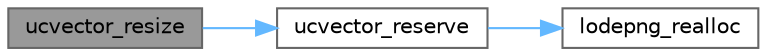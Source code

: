 digraph "ucvector_resize"
{
 // LATEX_PDF_SIZE
  bgcolor="transparent";
  edge [fontname=Helvetica,fontsize=10,labelfontname=Helvetica,labelfontsize=10];
  node [fontname=Helvetica,fontsize=10,shape=box,height=0.2,width=0.4];
  rankdir="LR";
  Node1 [id="Node000001",label="ucvector_resize",height=0.2,width=0.4,color="gray40", fillcolor="grey60", style="filled", fontcolor="black",tooltip=" "];
  Node1 -> Node2 [id="edge1_Node000001_Node000002",color="steelblue1",style="solid",tooltip=" "];
  Node2 [id="Node000002",label="ucvector_reserve",height=0.2,width=0.4,color="grey40", fillcolor="white", style="filled",URL="$lodepng_8cpp.html#ac03e508691c2826ee4065627465ccb4a",tooltip=" "];
  Node2 -> Node3 [id="edge2_Node000002_Node000003",color="steelblue1",style="solid",tooltip=" "];
  Node3 [id="Node000003",label="lodepng_realloc",height=0.2,width=0.4,color="grey40", fillcolor="white", style="filled",URL="$lodepng_8cpp.html#ad7375c56c635fedd36932cf21b703162",tooltip=" "];
}
